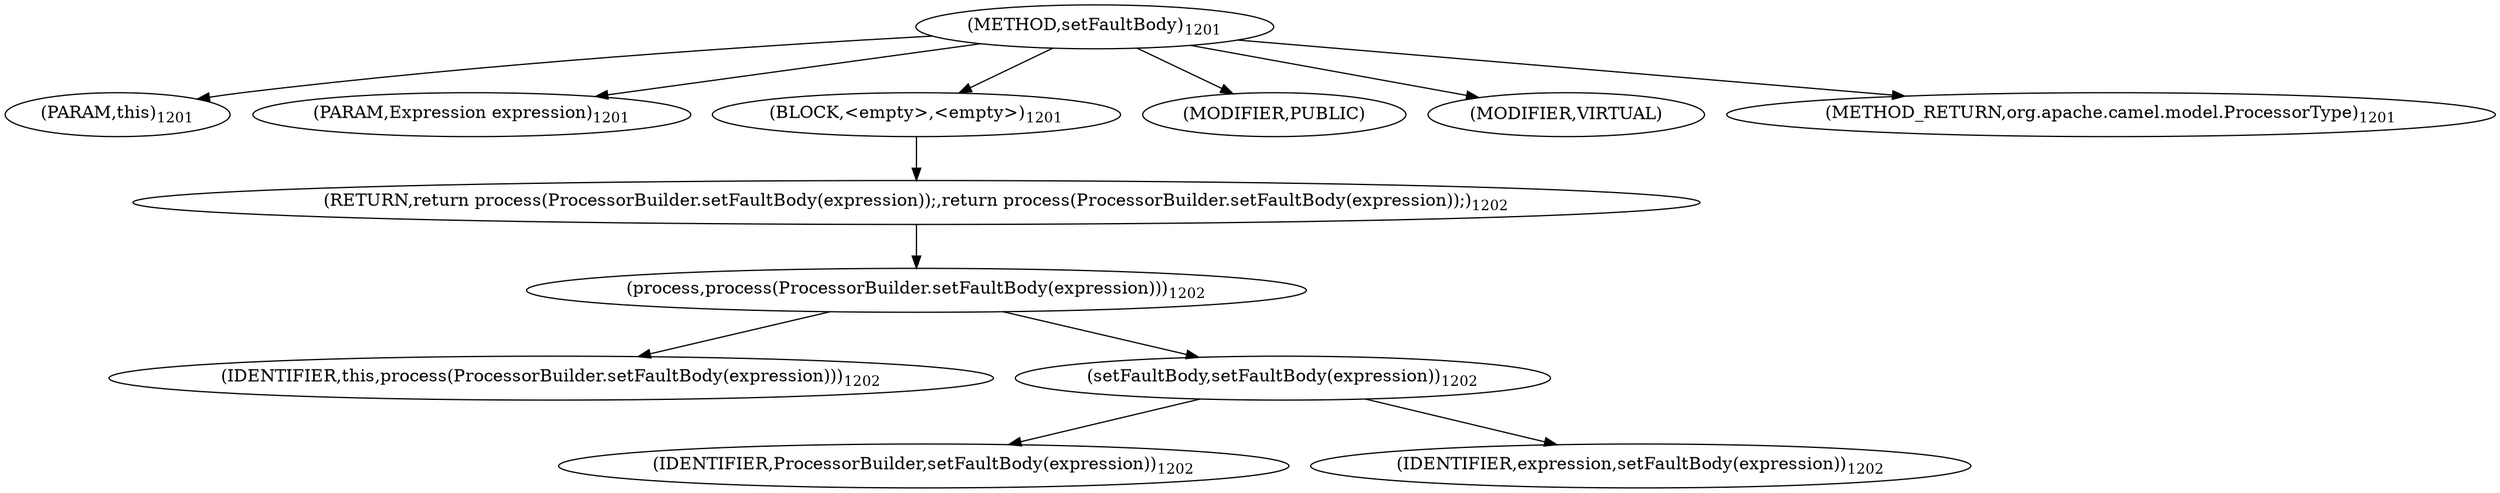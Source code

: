 digraph "setFaultBody" {  
"2233" [label = <(METHOD,setFaultBody)<SUB>1201</SUB>> ]
"334" [label = <(PARAM,this)<SUB>1201</SUB>> ]
"2234" [label = <(PARAM,Expression expression)<SUB>1201</SUB>> ]
"2235" [label = <(BLOCK,&lt;empty&gt;,&lt;empty&gt;)<SUB>1201</SUB>> ]
"2236" [label = <(RETURN,return process(ProcessorBuilder.setFaultBody(expression));,return process(ProcessorBuilder.setFaultBody(expression));)<SUB>1202</SUB>> ]
"2237" [label = <(process,process(ProcessorBuilder.setFaultBody(expression)))<SUB>1202</SUB>> ]
"333" [label = <(IDENTIFIER,this,process(ProcessorBuilder.setFaultBody(expression)))<SUB>1202</SUB>> ]
"2238" [label = <(setFaultBody,setFaultBody(expression))<SUB>1202</SUB>> ]
"2239" [label = <(IDENTIFIER,ProcessorBuilder,setFaultBody(expression))<SUB>1202</SUB>> ]
"2240" [label = <(IDENTIFIER,expression,setFaultBody(expression))<SUB>1202</SUB>> ]
"2241" [label = <(MODIFIER,PUBLIC)> ]
"2242" [label = <(MODIFIER,VIRTUAL)> ]
"2243" [label = <(METHOD_RETURN,org.apache.camel.model.ProcessorType)<SUB>1201</SUB>> ]
  "2233" -> "334" 
  "2233" -> "2234" 
  "2233" -> "2235" 
  "2233" -> "2241" 
  "2233" -> "2242" 
  "2233" -> "2243" 
  "2235" -> "2236" 
  "2236" -> "2237" 
  "2237" -> "333" 
  "2237" -> "2238" 
  "2238" -> "2239" 
  "2238" -> "2240" 
}
